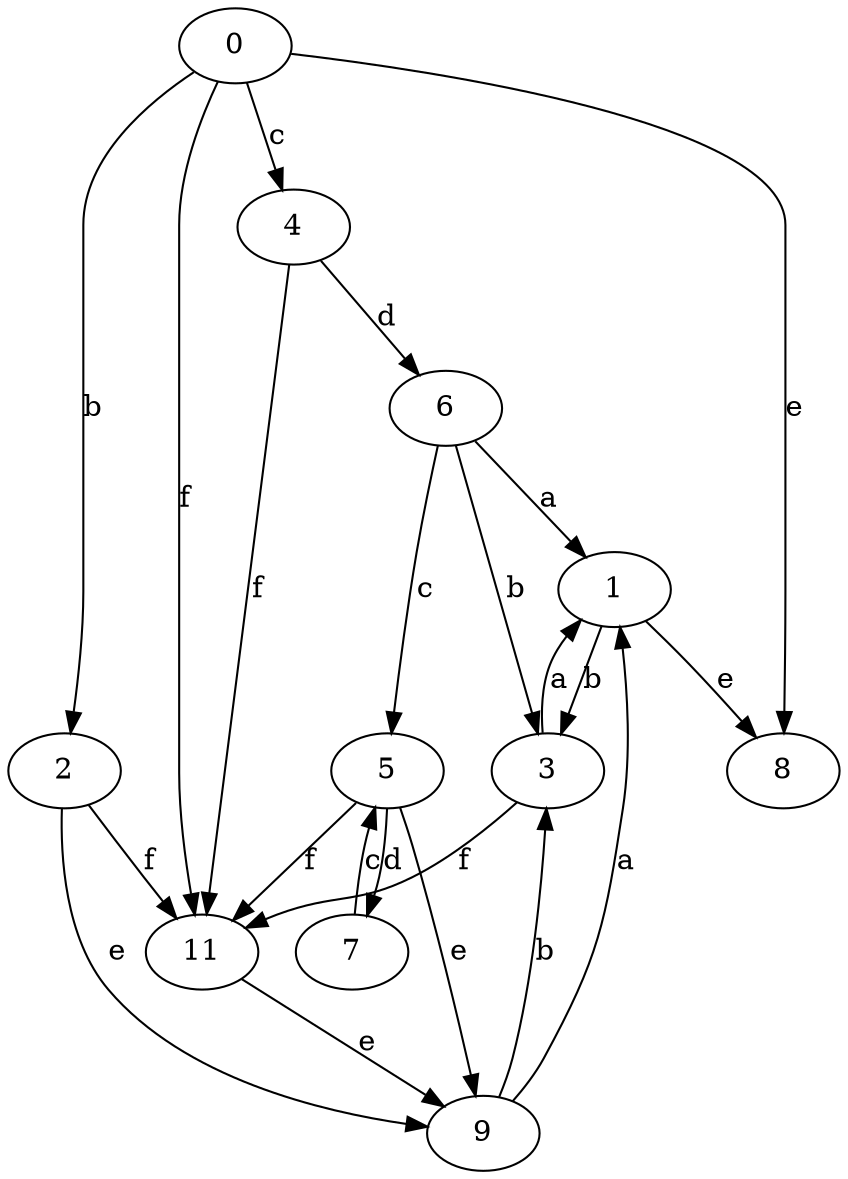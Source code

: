 strict digraph  {
1;
2;
3;
4;
5;
6;
0;
7;
8;
9;
11;
1 -> 3  [label=b];
1 -> 8  [label=e];
2 -> 9  [label=e];
2 -> 11  [label=f];
3 -> 1  [label=a];
3 -> 11  [label=f];
4 -> 6  [label=d];
4 -> 11  [label=f];
5 -> 7  [label=d];
5 -> 9  [label=e];
5 -> 11  [label=f];
6 -> 1  [label=a];
6 -> 3  [label=b];
6 -> 5  [label=c];
0 -> 2  [label=b];
0 -> 4  [label=c];
0 -> 8  [label=e];
0 -> 11  [label=f];
7 -> 5  [label=c];
9 -> 1  [label=a];
9 -> 3  [label=b];
11 -> 9  [label=e];
}
